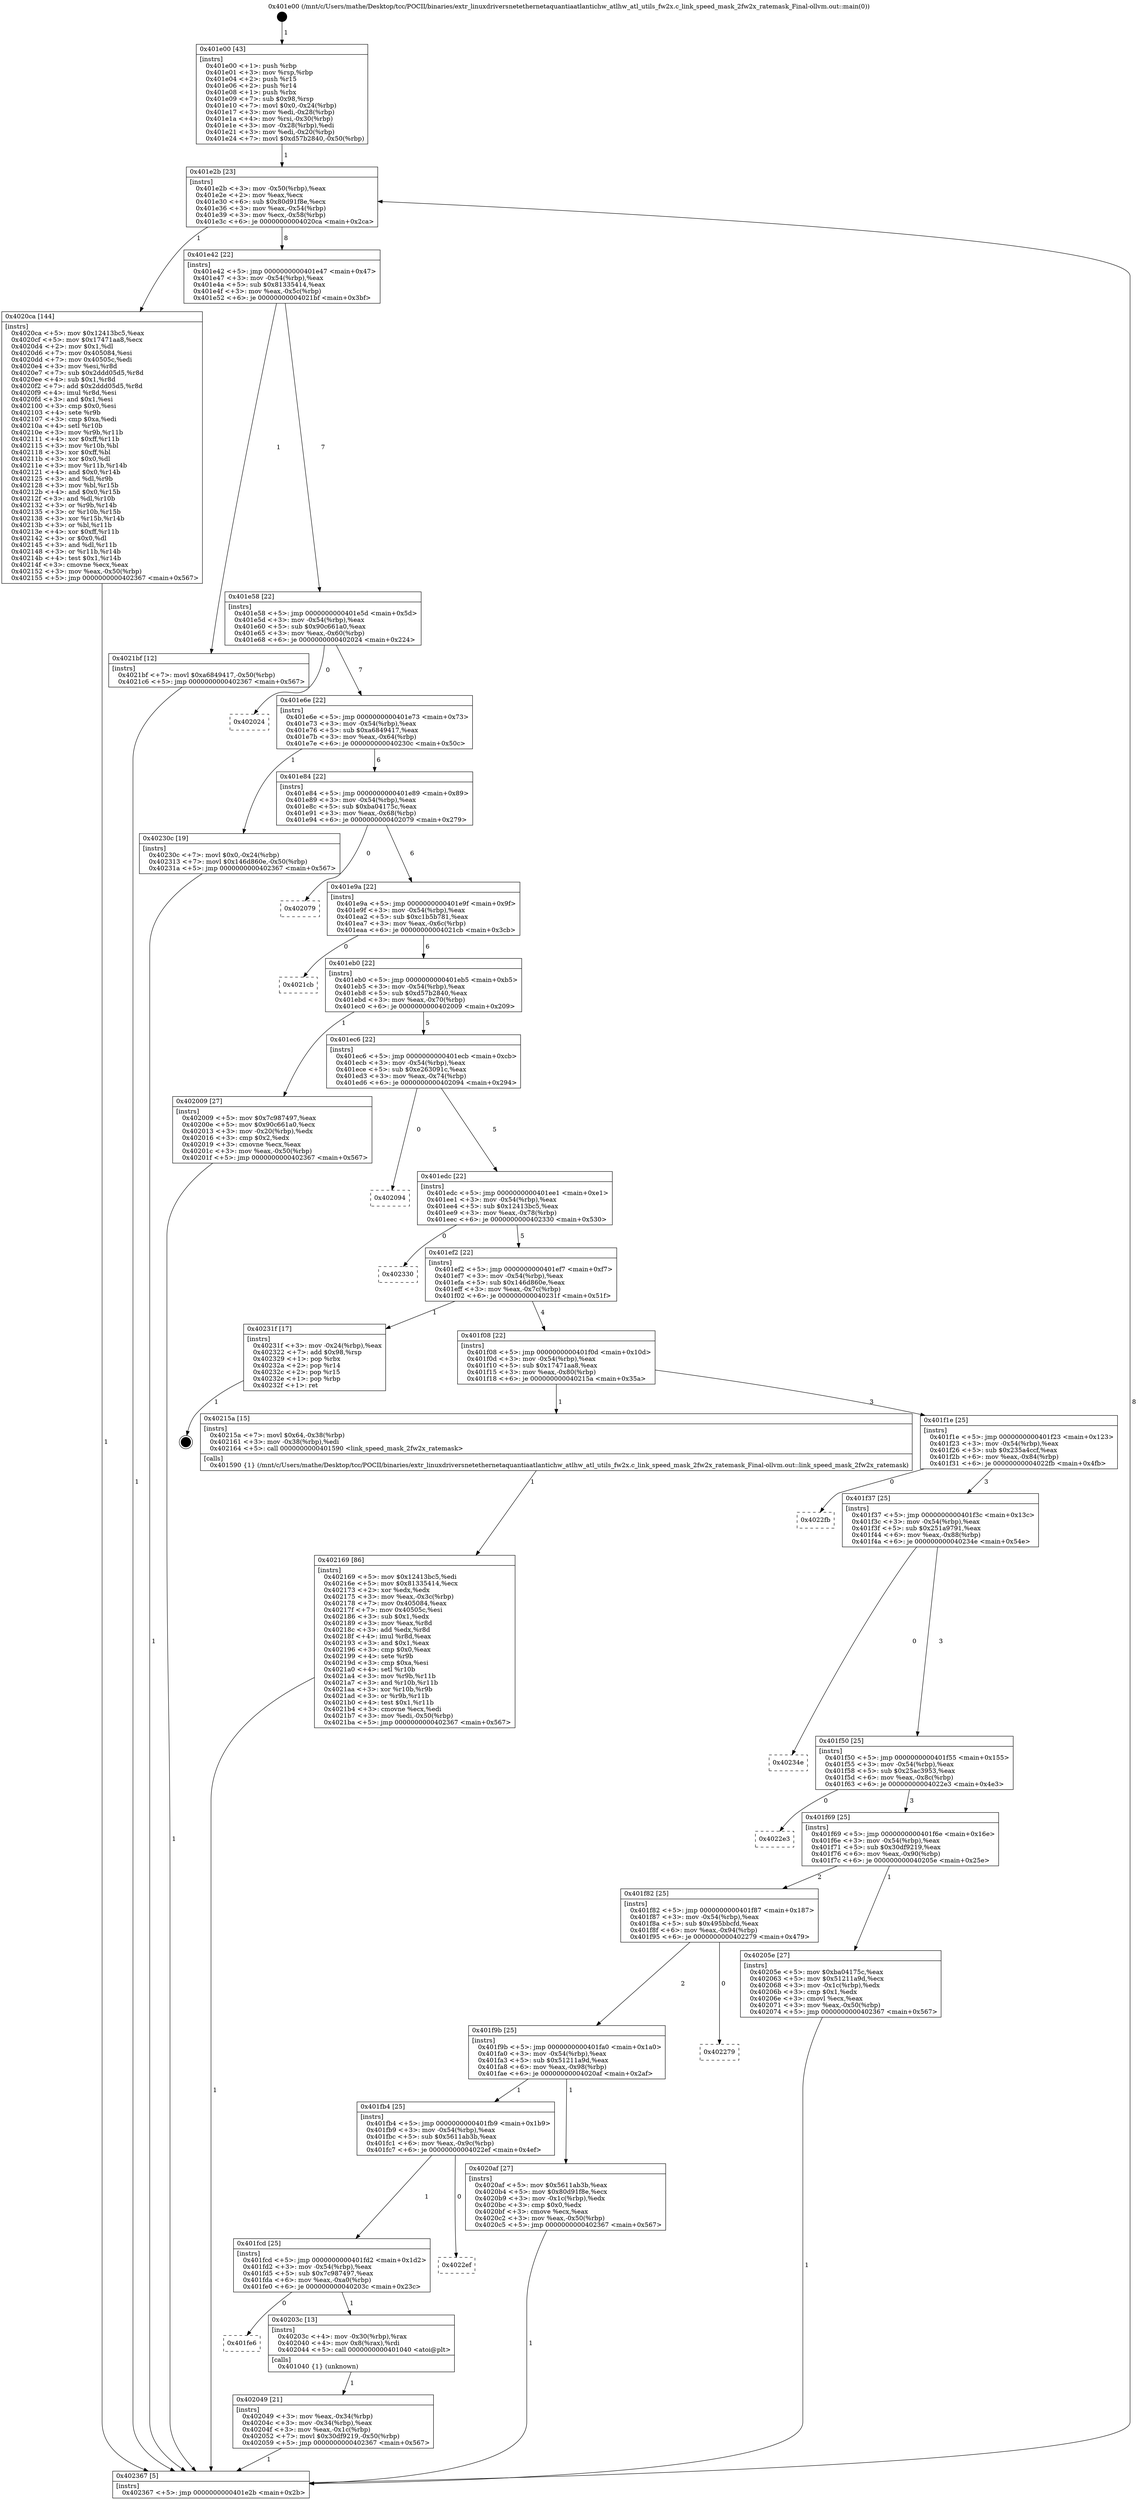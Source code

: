 digraph "0x401e00" {
  label = "0x401e00 (/mnt/c/Users/mathe/Desktop/tcc/POCII/binaries/extr_linuxdriversnetethernetaquantiaatlantichw_atlhw_atl_utils_fw2x.c_link_speed_mask_2fw2x_ratemask_Final-ollvm.out::main(0))"
  labelloc = "t"
  node[shape=record]

  Entry [label="",width=0.3,height=0.3,shape=circle,fillcolor=black,style=filled]
  "0x401e2b" [label="{
     0x401e2b [23]\l
     | [instrs]\l
     &nbsp;&nbsp;0x401e2b \<+3\>: mov -0x50(%rbp),%eax\l
     &nbsp;&nbsp;0x401e2e \<+2\>: mov %eax,%ecx\l
     &nbsp;&nbsp;0x401e30 \<+6\>: sub $0x80d91f8e,%ecx\l
     &nbsp;&nbsp;0x401e36 \<+3\>: mov %eax,-0x54(%rbp)\l
     &nbsp;&nbsp;0x401e39 \<+3\>: mov %ecx,-0x58(%rbp)\l
     &nbsp;&nbsp;0x401e3c \<+6\>: je 00000000004020ca \<main+0x2ca\>\l
  }"]
  "0x4020ca" [label="{
     0x4020ca [144]\l
     | [instrs]\l
     &nbsp;&nbsp;0x4020ca \<+5\>: mov $0x12413bc5,%eax\l
     &nbsp;&nbsp;0x4020cf \<+5\>: mov $0x17471aa8,%ecx\l
     &nbsp;&nbsp;0x4020d4 \<+2\>: mov $0x1,%dl\l
     &nbsp;&nbsp;0x4020d6 \<+7\>: mov 0x405084,%esi\l
     &nbsp;&nbsp;0x4020dd \<+7\>: mov 0x40505c,%edi\l
     &nbsp;&nbsp;0x4020e4 \<+3\>: mov %esi,%r8d\l
     &nbsp;&nbsp;0x4020e7 \<+7\>: sub $0x2ddd05d5,%r8d\l
     &nbsp;&nbsp;0x4020ee \<+4\>: sub $0x1,%r8d\l
     &nbsp;&nbsp;0x4020f2 \<+7\>: add $0x2ddd05d5,%r8d\l
     &nbsp;&nbsp;0x4020f9 \<+4\>: imul %r8d,%esi\l
     &nbsp;&nbsp;0x4020fd \<+3\>: and $0x1,%esi\l
     &nbsp;&nbsp;0x402100 \<+3\>: cmp $0x0,%esi\l
     &nbsp;&nbsp;0x402103 \<+4\>: sete %r9b\l
     &nbsp;&nbsp;0x402107 \<+3\>: cmp $0xa,%edi\l
     &nbsp;&nbsp;0x40210a \<+4\>: setl %r10b\l
     &nbsp;&nbsp;0x40210e \<+3\>: mov %r9b,%r11b\l
     &nbsp;&nbsp;0x402111 \<+4\>: xor $0xff,%r11b\l
     &nbsp;&nbsp;0x402115 \<+3\>: mov %r10b,%bl\l
     &nbsp;&nbsp;0x402118 \<+3\>: xor $0xff,%bl\l
     &nbsp;&nbsp;0x40211b \<+3\>: xor $0x0,%dl\l
     &nbsp;&nbsp;0x40211e \<+3\>: mov %r11b,%r14b\l
     &nbsp;&nbsp;0x402121 \<+4\>: and $0x0,%r14b\l
     &nbsp;&nbsp;0x402125 \<+3\>: and %dl,%r9b\l
     &nbsp;&nbsp;0x402128 \<+3\>: mov %bl,%r15b\l
     &nbsp;&nbsp;0x40212b \<+4\>: and $0x0,%r15b\l
     &nbsp;&nbsp;0x40212f \<+3\>: and %dl,%r10b\l
     &nbsp;&nbsp;0x402132 \<+3\>: or %r9b,%r14b\l
     &nbsp;&nbsp;0x402135 \<+3\>: or %r10b,%r15b\l
     &nbsp;&nbsp;0x402138 \<+3\>: xor %r15b,%r14b\l
     &nbsp;&nbsp;0x40213b \<+3\>: or %bl,%r11b\l
     &nbsp;&nbsp;0x40213e \<+4\>: xor $0xff,%r11b\l
     &nbsp;&nbsp;0x402142 \<+3\>: or $0x0,%dl\l
     &nbsp;&nbsp;0x402145 \<+3\>: and %dl,%r11b\l
     &nbsp;&nbsp;0x402148 \<+3\>: or %r11b,%r14b\l
     &nbsp;&nbsp;0x40214b \<+4\>: test $0x1,%r14b\l
     &nbsp;&nbsp;0x40214f \<+3\>: cmovne %ecx,%eax\l
     &nbsp;&nbsp;0x402152 \<+3\>: mov %eax,-0x50(%rbp)\l
     &nbsp;&nbsp;0x402155 \<+5\>: jmp 0000000000402367 \<main+0x567\>\l
  }"]
  "0x401e42" [label="{
     0x401e42 [22]\l
     | [instrs]\l
     &nbsp;&nbsp;0x401e42 \<+5\>: jmp 0000000000401e47 \<main+0x47\>\l
     &nbsp;&nbsp;0x401e47 \<+3\>: mov -0x54(%rbp),%eax\l
     &nbsp;&nbsp;0x401e4a \<+5\>: sub $0x81335414,%eax\l
     &nbsp;&nbsp;0x401e4f \<+3\>: mov %eax,-0x5c(%rbp)\l
     &nbsp;&nbsp;0x401e52 \<+6\>: je 00000000004021bf \<main+0x3bf\>\l
  }"]
  Exit [label="",width=0.3,height=0.3,shape=circle,fillcolor=black,style=filled,peripheries=2]
  "0x4021bf" [label="{
     0x4021bf [12]\l
     | [instrs]\l
     &nbsp;&nbsp;0x4021bf \<+7\>: movl $0xa6849417,-0x50(%rbp)\l
     &nbsp;&nbsp;0x4021c6 \<+5\>: jmp 0000000000402367 \<main+0x567\>\l
  }"]
  "0x401e58" [label="{
     0x401e58 [22]\l
     | [instrs]\l
     &nbsp;&nbsp;0x401e58 \<+5\>: jmp 0000000000401e5d \<main+0x5d\>\l
     &nbsp;&nbsp;0x401e5d \<+3\>: mov -0x54(%rbp),%eax\l
     &nbsp;&nbsp;0x401e60 \<+5\>: sub $0x90c661a0,%eax\l
     &nbsp;&nbsp;0x401e65 \<+3\>: mov %eax,-0x60(%rbp)\l
     &nbsp;&nbsp;0x401e68 \<+6\>: je 0000000000402024 \<main+0x224\>\l
  }"]
  "0x402169" [label="{
     0x402169 [86]\l
     | [instrs]\l
     &nbsp;&nbsp;0x402169 \<+5\>: mov $0x12413bc5,%edi\l
     &nbsp;&nbsp;0x40216e \<+5\>: mov $0x81335414,%ecx\l
     &nbsp;&nbsp;0x402173 \<+2\>: xor %edx,%edx\l
     &nbsp;&nbsp;0x402175 \<+3\>: mov %eax,-0x3c(%rbp)\l
     &nbsp;&nbsp;0x402178 \<+7\>: mov 0x405084,%eax\l
     &nbsp;&nbsp;0x40217f \<+7\>: mov 0x40505c,%esi\l
     &nbsp;&nbsp;0x402186 \<+3\>: sub $0x1,%edx\l
     &nbsp;&nbsp;0x402189 \<+3\>: mov %eax,%r8d\l
     &nbsp;&nbsp;0x40218c \<+3\>: add %edx,%r8d\l
     &nbsp;&nbsp;0x40218f \<+4\>: imul %r8d,%eax\l
     &nbsp;&nbsp;0x402193 \<+3\>: and $0x1,%eax\l
     &nbsp;&nbsp;0x402196 \<+3\>: cmp $0x0,%eax\l
     &nbsp;&nbsp;0x402199 \<+4\>: sete %r9b\l
     &nbsp;&nbsp;0x40219d \<+3\>: cmp $0xa,%esi\l
     &nbsp;&nbsp;0x4021a0 \<+4\>: setl %r10b\l
     &nbsp;&nbsp;0x4021a4 \<+3\>: mov %r9b,%r11b\l
     &nbsp;&nbsp;0x4021a7 \<+3\>: and %r10b,%r11b\l
     &nbsp;&nbsp;0x4021aa \<+3\>: xor %r10b,%r9b\l
     &nbsp;&nbsp;0x4021ad \<+3\>: or %r9b,%r11b\l
     &nbsp;&nbsp;0x4021b0 \<+4\>: test $0x1,%r11b\l
     &nbsp;&nbsp;0x4021b4 \<+3\>: cmovne %ecx,%edi\l
     &nbsp;&nbsp;0x4021b7 \<+3\>: mov %edi,-0x50(%rbp)\l
     &nbsp;&nbsp;0x4021ba \<+5\>: jmp 0000000000402367 \<main+0x567\>\l
  }"]
  "0x402024" [label="{
     0x402024\l
  }", style=dashed]
  "0x401e6e" [label="{
     0x401e6e [22]\l
     | [instrs]\l
     &nbsp;&nbsp;0x401e6e \<+5\>: jmp 0000000000401e73 \<main+0x73\>\l
     &nbsp;&nbsp;0x401e73 \<+3\>: mov -0x54(%rbp),%eax\l
     &nbsp;&nbsp;0x401e76 \<+5\>: sub $0xa6849417,%eax\l
     &nbsp;&nbsp;0x401e7b \<+3\>: mov %eax,-0x64(%rbp)\l
     &nbsp;&nbsp;0x401e7e \<+6\>: je 000000000040230c \<main+0x50c\>\l
  }"]
  "0x402049" [label="{
     0x402049 [21]\l
     | [instrs]\l
     &nbsp;&nbsp;0x402049 \<+3\>: mov %eax,-0x34(%rbp)\l
     &nbsp;&nbsp;0x40204c \<+3\>: mov -0x34(%rbp),%eax\l
     &nbsp;&nbsp;0x40204f \<+3\>: mov %eax,-0x1c(%rbp)\l
     &nbsp;&nbsp;0x402052 \<+7\>: movl $0x30df9219,-0x50(%rbp)\l
     &nbsp;&nbsp;0x402059 \<+5\>: jmp 0000000000402367 \<main+0x567\>\l
  }"]
  "0x40230c" [label="{
     0x40230c [19]\l
     | [instrs]\l
     &nbsp;&nbsp;0x40230c \<+7\>: movl $0x0,-0x24(%rbp)\l
     &nbsp;&nbsp;0x402313 \<+7\>: movl $0x146d860e,-0x50(%rbp)\l
     &nbsp;&nbsp;0x40231a \<+5\>: jmp 0000000000402367 \<main+0x567\>\l
  }"]
  "0x401e84" [label="{
     0x401e84 [22]\l
     | [instrs]\l
     &nbsp;&nbsp;0x401e84 \<+5\>: jmp 0000000000401e89 \<main+0x89\>\l
     &nbsp;&nbsp;0x401e89 \<+3\>: mov -0x54(%rbp),%eax\l
     &nbsp;&nbsp;0x401e8c \<+5\>: sub $0xba04175c,%eax\l
     &nbsp;&nbsp;0x401e91 \<+3\>: mov %eax,-0x68(%rbp)\l
     &nbsp;&nbsp;0x401e94 \<+6\>: je 0000000000402079 \<main+0x279\>\l
  }"]
  "0x401fe6" [label="{
     0x401fe6\l
  }", style=dashed]
  "0x402079" [label="{
     0x402079\l
  }", style=dashed]
  "0x401e9a" [label="{
     0x401e9a [22]\l
     | [instrs]\l
     &nbsp;&nbsp;0x401e9a \<+5\>: jmp 0000000000401e9f \<main+0x9f\>\l
     &nbsp;&nbsp;0x401e9f \<+3\>: mov -0x54(%rbp),%eax\l
     &nbsp;&nbsp;0x401ea2 \<+5\>: sub $0xc1b5b781,%eax\l
     &nbsp;&nbsp;0x401ea7 \<+3\>: mov %eax,-0x6c(%rbp)\l
     &nbsp;&nbsp;0x401eaa \<+6\>: je 00000000004021cb \<main+0x3cb\>\l
  }"]
  "0x40203c" [label="{
     0x40203c [13]\l
     | [instrs]\l
     &nbsp;&nbsp;0x40203c \<+4\>: mov -0x30(%rbp),%rax\l
     &nbsp;&nbsp;0x402040 \<+4\>: mov 0x8(%rax),%rdi\l
     &nbsp;&nbsp;0x402044 \<+5\>: call 0000000000401040 \<atoi@plt\>\l
     | [calls]\l
     &nbsp;&nbsp;0x401040 \{1\} (unknown)\l
  }"]
  "0x4021cb" [label="{
     0x4021cb\l
  }", style=dashed]
  "0x401eb0" [label="{
     0x401eb0 [22]\l
     | [instrs]\l
     &nbsp;&nbsp;0x401eb0 \<+5\>: jmp 0000000000401eb5 \<main+0xb5\>\l
     &nbsp;&nbsp;0x401eb5 \<+3\>: mov -0x54(%rbp),%eax\l
     &nbsp;&nbsp;0x401eb8 \<+5\>: sub $0xd57b2840,%eax\l
     &nbsp;&nbsp;0x401ebd \<+3\>: mov %eax,-0x70(%rbp)\l
     &nbsp;&nbsp;0x401ec0 \<+6\>: je 0000000000402009 \<main+0x209\>\l
  }"]
  "0x401fcd" [label="{
     0x401fcd [25]\l
     | [instrs]\l
     &nbsp;&nbsp;0x401fcd \<+5\>: jmp 0000000000401fd2 \<main+0x1d2\>\l
     &nbsp;&nbsp;0x401fd2 \<+3\>: mov -0x54(%rbp),%eax\l
     &nbsp;&nbsp;0x401fd5 \<+5\>: sub $0x7c987497,%eax\l
     &nbsp;&nbsp;0x401fda \<+6\>: mov %eax,-0xa0(%rbp)\l
     &nbsp;&nbsp;0x401fe0 \<+6\>: je 000000000040203c \<main+0x23c\>\l
  }"]
  "0x402009" [label="{
     0x402009 [27]\l
     | [instrs]\l
     &nbsp;&nbsp;0x402009 \<+5\>: mov $0x7c987497,%eax\l
     &nbsp;&nbsp;0x40200e \<+5\>: mov $0x90c661a0,%ecx\l
     &nbsp;&nbsp;0x402013 \<+3\>: mov -0x20(%rbp),%edx\l
     &nbsp;&nbsp;0x402016 \<+3\>: cmp $0x2,%edx\l
     &nbsp;&nbsp;0x402019 \<+3\>: cmovne %ecx,%eax\l
     &nbsp;&nbsp;0x40201c \<+3\>: mov %eax,-0x50(%rbp)\l
     &nbsp;&nbsp;0x40201f \<+5\>: jmp 0000000000402367 \<main+0x567\>\l
  }"]
  "0x401ec6" [label="{
     0x401ec6 [22]\l
     | [instrs]\l
     &nbsp;&nbsp;0x401ec6 \<+5\>: jmp 0000000000401ecb \<main+0xcb\>\l
     &nbsp;&nbsp;0x401ecb \<+3\>: mov -0x54(%rbp),%eax\l
     &nbsp;&nbsp;0x401ece \<+5\>: sub $0xe263091c,%eax\l
     &nbsp;&nbsp;0x401ed3 \<+3\>: mov %eax,-0x74(%rbp)\l
     &nbsp;&nbsp;0x401ed6 \<+6\>: je 0000000000402094 \<main+0x294\>\l
  }"]
  "0x402367" [label="{
     0x402367 [5]\l
     | [instrs]\l
     &nbsp;&nbsp;0x402367 \<+5\>: jmp 0000000000401e2b \<main+0x2b\>\l
  }"]
  "0x401e00" [label="{
     0x401e00 [43]\l
     | [instrs]\l
     &nbsp;&nbsp;0x401e00 \<+1\>: push %rbp\l
     &nbsp;&nbsp;0x401e01 \<+3\>: mov %rsp,%rbp\l
     &nbsp;&nbsp;0x401e04 \<+2\>: push %r15\l
     &nbsp;&nbsp;0x401e06 \<+2\>: push %r14\l
     &nbsp;&nbsp;0x401e08 \<+1\>: push %rbx\l
     &nbsp;&nbsp;0x401e09 \<+7\>: sub $0x98,%rsp\l
     &nbsp;&nbsp;0x401e10 \<+7\>: movl $0x0,-0x24(%rbp)\l
     &nbsp;&nbsp;0x401e17 \<+3\>: mov %edi,-0x28(%rbp)\l
     &nbsp;&nbsp;0x401e1a \<+4\>: mov %rsi,-0x30(%rbp)\l
     &nbsp;&nbsp;0x401e1e \<+3\>: mov -0x28(%rbp),%edi\l
     &nbsp;&nbsp;0x401e21 \<+3\>: mov %edi,-0x20(%rbp)\l
     &nbsp;&nbsp;0x401e24 \<+7\>: movl $0xd57b2840,-0x50(%rbp)\l
  }"]
  "0x4022ef" [label="{
     0x4022ef\l
  }", style=dashed]
  "0x402094" [label="{
     0x402094\l
  }", style=dashed]
  "0x401edc" [label="{
     0x401edc [22]\l
     | [instrs]\l
     &nbsp;&nbsp;0x401edc \<+5\>: jmp 0000000000401ee1 \<main+0xe1\>\l
     &nbsp;&nbsp;0x401ee1 \<+3\>: mov -0x54(%rbp),%eax\l
     &nbsp;&nbsp;0x401ee4 \<+5\>: sub $0x12413bc5,%eax\l
     &nbsp;&nbsp;0x401ee9 \<+3\>: mov %eax,-0x78(%rbp)\l
     &nbsp;&nbsp;0x401eec \<+6\>: je 0000000000402330 \<main+0x530\>\l
  }"]
  "0x401fb4" [label="{
     0x401fb4 [25]\l
     | [instrs]\l
     &nbsp;&nbsp;0x401fb4 \<+5\>: jmp 0000000000401fb9 \<main+0x1b9\>\l
     &nbsp;&nbsp;0x401fb9 \<+3\>: mov -0x54(%rbp),%eax\l
     &nbsp;&nbsp;0x401fbc \<+5\>: sub $0x5611ab3b,%eax\l
     &nbsp;&nbsp;0x401fc1 \<+6\>: mov %eax,-0x9c(%rbp)\l
     &nbsp;&nbsp;0x401fc7 \<+6\>: je 00000000004022ef \<main+0x4ef\>\l
  }"]
  "0x402330" [label="{
     0x402330\l
  }", style=dashed]
  "0x401ef2" [label="{
     0x401ef2 [22]\l
     | [instrs]\l
     &nbsp;&nbsp;0x401ef2 \<+5\>: jmp 0000000000401ef7 \<main+0xf7\>\l
     &nbsp;&nbsp;0x401ef7 \<+3\>: mov -0x54(%rbp),%eax\l
     &nbsp;&nbsp;0x401efa \<+5\>: sub $0x146d860e,%eax\l
     &nbsp;&nbsp;0x401eff \<+3\>: mov %eax,-0x7c(%rbp)\l
     &nbsp;&nbsp;0x401f02 \<+6\>: je 000000000040231f \<main+0x51f\>\l
  }"]
  "0x4020af" [label="{
     0x4020af [27]\l
     | [instrs]\l
     &nbsp;&nbsp;0x4020af \<+5\>: mov $0x5611ab3b,%eax\l
     &nbsp;&nbsp;0x4020b4 \<+5\>: mov $0x80d91f8e,%ecx\l
     &nbsp;&nbsp;0x4020b9 \<+3\>: mov -0x1c(%rbp),%edx\l
     &nbsp;&nbsp;0x4020bc \<+3\>: cmp $0x0,%edx\l
     &nbsp;&nbsp;0x4020bf \<+3\>: cmove %ecx,%eax\l
     &nbsp;&nbsp;0x4020c2 \<+3\>: mov %eax,-0x50(%rbp)\l
     &nbsp;&nbsp;0x4020c5 \<+5\>: jmp 0000000000402367 \<main+0x567\>\l
  }"]
  "0x40231f" [label="{
     0x40231f [17]\l
     | [instrs]\l
     &nbsp;&nbsp;0x40231f \<+3\>: mov -0x24(%rbp),%eax\l
     &nbsp;&nbsp;0x402322 \<+7\>: add $0x98,%rsp\l
     &nbsp;&nbsp;0x402329 \<+1\>: pop %rbx\l
     &nbsp;&nbsp;0x40232a \<+2\>: pop %r14\l
     &nbsp;&nbsp;0x40232c \<+2\>: pop %r15\l
     &nbsp;&nbsp;0x40232e \<+1\>: pop %rbp\l
     &nbsp;&nbsp;0x40232f \<+1\>: ret\l
  }"]
  "0x401f08" [label="{
     0x401f08 [22]\l
     | [instrs]\l
     &nbsp;&nbsp;0x401f08 \<+5\>: jmp 0000000000401f0d \<main+0x10d\>\l
     &nbsp;&nbsp;0x401f0d \<+3\>: mov -0x54(%rbp),%eax\l
     &nbsp;&nbsp;0x401f10 \<+5\>: sub $0x17471aa8,%eax\l
     &nbsp;&nbsp;0x401f15 \<+3\>: mov %eax,-0x80(%rbp)\l
     &nbsp;&nbsp;0x401f18 \<+6\>: je 000000000040215a \<main+0x35a\>\l
  }"]
  "0x401f9b" [label="{
     0x401f9b [25]\l
     | [instrs]\l
     &nbsp;&nbsp;0x401f9b \<+5\>: jmp 0000000000401fa0 \<main+0x1a0\>\l
     &nbsp;&nbsp;0x401fa0 \<+3\>: mov -0x54(%rbp),%eax\l
     &nbsp;&nbsp;0x401fa3 \<+5\>: sub $0x51211a9d,%eax\l
     &nbsp;&nbsp;0x401fa8 \<+6\>: mov %eax,-0x98(%rbp)\l
     &nbsp;&nbsp;0x401fae \<+6\>: je 00000000004020af \<main+0x2af\>\l
  }"]
  "0x40215a" [label="{
     0x40215a [15]\l
     | [instrs]\l
     &nbsp;&nbsp;0x40215a \<+7\>: movl $0x64,-0x38(%rbp)\l
     &nbsp;&nbsp;0x402161 \<+3\>: mov -0x38(%rbp),%edi\l
     &nbsp;&nbsp;0x402164 \<+5\>: call 0000000000401590 \<link_speed_mask_2fw2x_ratemask\>\l
     | [calls]\l
     &nbsp;&nbsp;0x401590 \{1\} (/mnt/c/Users/mathe/Desktop/tcc/POCII/binaries/extr_linuxdriversnetethernetaquantiaatlantichw_atlhw_atl_utils_fw2x.c_link_speed_mask_2fw2x_ratemask_Final-ollvm.out::link_speed_mask_2fw2x_ratemask)\l
  }"]
  "0x401f1e" [label="{
     0x401f1e [25]\l
     | [instrs]\l
     &nbsp;&nbsp;0x401f1e \<+5\>: jmp 0000000000401f23 \<main+0x123\>\l
     &nbsp;&nbsp;0x401f23 \<+3\>: mov -0x54(%rbp),%eax\l
     &nbsp;&nbsp;0x401f26 \<+5\>: sub $0x235a4ccf,%eax\l
     &nbsp;&nbsp;0x401f2b \<+6\>: mov %eax,-0x84(%rbp)\l
     &nbsp;&nbsp;0x401f31 \<+6\>: je 00000000004022fb \<main+0x4fb\>\l
  }"]
  "0x402279" [label="{
     0x402279\l
  }", style=dashed]
  "0x4022fb" [label="{
     0x4022fb\l
  }", style=dashed]
  "0x401f37" [label="{
     0x401f37 [25]\l
     | [instrs]\l
     &nbsp;&nbsp;0x401f37 \<+5\>: jmp 0000000000401f3c \<main+0x13c\>\l
     &nbsp;&nbsp;0x401f3c \<+3\>: mov -0x54(%rbp),%eax\l
     &nbsp;&nbsp;0x401f3f \<+5\>: sub $0x251a9791,%eax\l
     &nbsp;&nbsp;0x401f44 \<+6\>: mov %eax,-0x88(%rbp)\l
     &nbsp;&nbsp;0x401f4a \<+6\>: je 000000000040234e \<main+0x54e\>\l
  }"]
  "0x401f82" [label="{
     0x401f82 [25]\l
     | [instrs]\l
     &nbsp;&nbsp;0x401f82 \<+5\>: jmp 0000000000401f87 \<main+0x187\>\l
     &nbsp;&nbsp;0x401f87 \<+3\>: mov -0x54(%rbp),%eax\l
     &nbsp;&nbsp;0x401f8a \<+5\>: sub $0x495bbcfd,%eax\l
     &nbsp;&nbsp;0x401f8f \<+6\>: mov %eax,-0x94(%rbp)\l
     &nbsp;&nbsp;0x401f95 \<+6\>: je 0000000000402279 \<main+0x479\>\l
  }"]
  "0x40234e" [label="{
     0x40234e\l
  }", style=dashed]
  "0x401f50" [label="{
     0x401f50 [25]\l
     | [instrs]\l
     &nbsp;&nbsp;0x401f50 \<+5\>: jmp 0000000000401f55 \<main+0x155\>\l
     &nbsp;&nbsp;0x401f55 \<+3\>: mov -0x54(%rbp),%eax\l
     &nbsp;&nbsp;0x401f58 \<+5\>: sub $0x25ac3953,%eax\l
     &nbsp;&nbsp;0x401f5d \<+6\>: mov %eax,-0x8c(%rbp)\l
     &nbsp;&nbsp;0x401f63 \<+6\>: je 00000000004022e3 \<main+0x4e3\>\l
  }"]
  "0x40205e" [label="{
     0x40205e [27]\l
     | [instrs]\l
     &nbsp;&nbsp;0x40205e \<+5\>: mov $0xba04175c,%eax\l
     &nbsp;&nbsp;0x402063 \<+5\>: mov $0x51211a9d,%ecx\l
     &nbsp;&nbsp;0x402068 \<+3\>: mov -0x1c(%rbp),%edx\l
     &nbsp;&nbsp;0x40206b \<+3\>: cmp $0x1,%edx\l
     &nbsp;&nbsp;0x40206e \<+3\>: cmovl %ecx,%eax\l
     &nbsp;&nbsp;0x402071 \<+3\>: mov %eax,-0x50(%rbp)\l
     &nbsp;&nbsp;0x402074 \<+5\>: jmp 0000000000402367 \<main+0x567\>\l
  }"]
  "0x4022e3" [label="{
     0x4022e3\l
  }", style=dashed]
  "0x401f69" [label="{
     0x401f69 [25]\l
     | [instrs]\l
     &nbsp;&nbsp;0x401f69 \<+5\>: jmp 0000000000401f6e \<main+0x16e\>\l
     &nbsp;&nbsp;0x401f6e \<+3\>: mov -0x54(%rbp),%eax\l
     &nbsp;&nbsp;0x401f71 \<+5\>: sub $0x30df9219,%eax\l
     &nbsp;&nbsp;0x401f76 \<+6\>: mov %eax,-0x90(%rbp)\l
     &nbsp;&nbsp;0x401f7c \<+6\>: je 000000000040205e \<main+0x25e\>\l
  }"]
  Entry -> "0x401e00" [label=" 1"]
  "0x401e2b" -> "0x4020ca" [label=" 1"]
  "0x401e2b" -> "0x401e42" [label=" 8"]
  "0x40231f" -> Exit [label=" 1"]
  "0x401e42" -> "0x4021bf" [label=" 1"]
  "0x401e42" -> "0x401e58" [label=" 7"]
  "0x40230c" -> "0x402367" [label=" 1"]
  "0x401e58" -> "0x402024" [label=" 0"]
  "0x401e58" -> "0x401e6e" [label=" 7"]
  "0x4021bf" -> "0x402367" [label=" 1"]
  "0x401e6e" -> "0x40230c" [label=" 1"]
  "0x401e6e" -> "0x401e84" [label=" 6"]
  "0x402169" -> "0x402367" [label=" 1"]
  "0x401e84" -> "0x402079" [label=" 0"]
  "0x401e84" -> "0x401e9a" [label=" 6"]
  "0x40215a" -> "0x402169" [label=" 1"]
  "0x401e9a" -> "0x4021cb" [label=" 0"]
  "0x401e9a" -> "0x401eb0" [label=" 6"]
  "0x4020ca" -> "0x402367" [label=" 1"]
  "0x401eb0" -> "0x402009" [label=" 1"]
  "0x401eb0" -> "0x401ec6" [label=" 5"]
  "0x402009" -> "0x402367" [label=" 1"]
  "0x401e00" -> "0x401e2b" [label=" 1"]
  "0x402367" -> "0x401e2b" [label=" 8"]
  "0x40205e" -> "0x402367" [label=" 1"]
  "0x401ec6" -> "0x402094" [label=" 0"]
  "0x401ec6" -> "0x401edc" [label=" 5"]
  "0x402049" -> "0x402367" [label=" 1"]
  "0x401edc" -> "0x402330" [label=" 0"]
  "0x401edc" -> "0x401ef2" [label=" 5"]
  "0x401fcd" -> "0x401fe6" [label=" 0"]
  "0x401ef2" -> "0x40231f" [label=" 1"]
  "0x401ef2" -> "0x401f08" [label=" 4"]
  "0x401fcd" -> "0x40203c" [label=" 1"]
  "0x401f08" -> "0x40215a" [label=" 1"]
  "0x401f08" -> "0x401f1e" [label=" 3"]
  "0x401fb4" -> "0x401fcd" [label=" 1"]
  "0x401f1e" -> "0x4022fb" [label=" 0"]
  "0x401f1e" -> "0x401f37" [label=" 3"]
  "0x401fb4" -> "0x4022ef" [label=" 0"]
  "0x401f37" -> "0x40234e" [label=" 0"]
  "0x401f37" -> "0x401f50" [label=" 3"]
  "0x401f9b" -> "0x401fb4" [label=" 1"]
  "0x401f50" -> "0x4022e3" [label=" 0"]
  "0x401f50" -> "0x401f69" [label=" 3"]
  "0x401f9b" -> "0x4020af" [label=" 1"]
  "0x401f69" -> "0x40205e" [label=" 1"]
  "0x401f69" -> "0x401f82" [label=" 2"]
  "0x40203c" -> "0x402049" [label=" 1"]
  "0x401f82" -> "0x402279" [label=" 0"]
  "0x401f82" -> "0x401f9b" [label=" 2"]
  "0x4020af" -> "0x402367" [label=" 1"]
}
